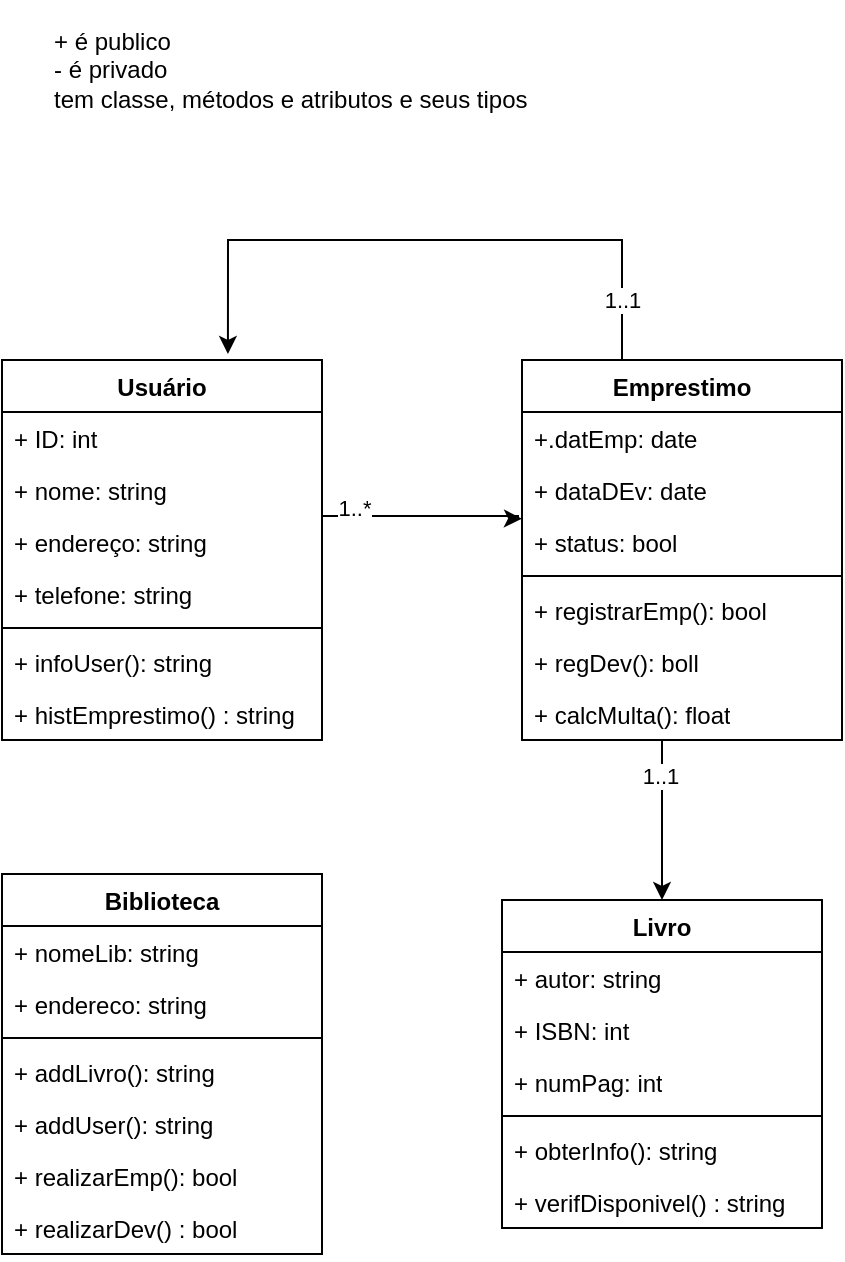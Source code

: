 <mxfile version="24.7.8">
  <diagram name="Página-1" id="7JD6gyLi9WGUYiM0xzWv">
    <mxGraphModel dx="627" dy="473" grid="1" gridSize="10" guides="1" tooltips="1" connect="1" arrows="1" fold="1" page="1" pageScale="1" pageWidth="827" pageHeight="1169" math="0" shadow="0">
      <root>
        <mxCell id="0" />
        <mxCell id="1" parent="0" />
        <mxCell id="0kb2eZwJYIRXDXqbz-dz-7" value="+ é publico&lt;div&gt;- é privado&lt;/div&gt;&lt;div&gt;tem classe, métodos e atributos e seus tipos&lt;/div&gt;" style="text;strokeColor=none;fillColor=none;align=left;verticalAlign=middle;spacingLeft=4;spacingRight=4;overflow=hidden;points=[[0,0.5],[1,0.5]];portConstraint=eastwest;rotatable=0;whiteSpace=wrap;html=1;" vertex="1" parent="1">
          <mxGeometry x="220" y="110" width="310" height="70" as="geometry" />
        </mxCell>
        <mxCell id="0kb2eZwJYIRXDXqbz-dz-14" value="Usuário" style="swimlane;fontStyle=1;align=center;verticalAlign=top;childLayout=stackLayout;horizontal=1;startSize=26;horizontalStack=0;resizeParent=1;resizeParentMax=0;resizeLast=0;collapsible=1;marginBottom=0;whiteSpace=wrap;html=1;" vertex="1" parent="1">
          <mxGeometry x="200" y="290" width="160" height="190" as="geometry" />
        </mxCell>
        <mxCell id="0kb2eZwJYIRXDXqbz-dz-15" value="+ ID: int" style="text;strokeColor=none;fillColor=none;align=left;verticalAlign=top;spacingLeft=4;spacingRight=4;overflow=hidden;rotatable=0;points=[[0,0.5],[1,0.5]];portConstraint=eastwest;whiteSpace=wrap;html=1;" vertex="1" parent="0kb2eZwJYIRXDXqbz-dz-14">
          <mxGeometry y="26" width="160" height="26" as="geometry" />
        </mxCell>
        <mxCell id="0kb2eZwJYIRXDXqbz-dz-18" value="+ nome: string" style="text;strokeColor=none;fillColor=none;align=left;verticalAlign=top;spacingLeft=4;spacingRight=4;overflow=hidden;rotatable=0;points=[[0,0.5],[1,0.5]];portConstraint=eastwest;whiteSpace=wrap;html=1;" vertex="1" parent="0kb2eZwJYIRXDXqbz-dz-14">
          <mxGeometry y="52" width="160" height="26" as="geometry" />
        </mxCell>
        <mxCell id="0kb2eZwJYIRXDXqbz-dz-19" value="+ endereço: string" style="text;strokeColor=none;fillColor=none;align=left;verticalAlign=top;spacingLeft=4;spacingRight=4;overflow=hidden;rotatable=0;points=[[0,0.5],[1,0.5]];portConstraint=eastwest;whiteSpace=wrap;html=1;" vertex="1" parent="0kb2eZwJYIRXDXqbz-dz-14">
          <mxGeometry y="78" width="160" height="26" as="geometry" />
        </mxCell>
        <mxCell id="0kb2eZwJYIRXDXqbz-dz-20" value="+ telefone: string" style="text;strokeColor=none;fillColor=none;align=left;verticalAlign=top;spacingLeft=4;spacingRight=4;overflow=hidden;rotatable=0;points=[[0,0.5],[1,0.5]];portConstraint=eastwest;whiteSpace=wrap;html=1;" vertex="1" parent="0kb2eZwJYIRXDXqbz-dz-14">
          <mxGeometry y="104" width="160" height="26" as="geometry" />
        </mxCell>
        <mxCell id="0kb2eZwJYIRXDXqbz-dz-16" value="" style="line;strokeWidth=1;fillColor=none;align=left;verticalAlign=middle;spacingTop=-1;spacingLeft=3;spacingRight=3;rotatable=0;labelPosition=right;points=[];portConstraint=eastwest;strokeColor=inherit;" vertex="1" parent="0kb2eZwJYIRXDXqbz-dz-14">
          <mxGeometry y="130" width="160" height="8" as="geometry" />
        </mxCell>
        <mxCell id="0kb2eZwJYIRXDXqbz-dz-17" value="+ infoUser(): string" style="text;strokeColor=none;fillColor=none;align=left;verticalAlign=top;spacingLeft=4;spacingRight=4;overflow=hidden;rotatable=0;points=[[0,0.5],[1,0.5]];portConstraint=eastwest;whiteSpace=wrap;html=1;" vertex="1" parent="0kb2eZwJYIRXDXqbz-dz-14">
          <mxGeometry y="138" width="160" height="26" as="geometry" />
        </mxCell>
        <mxCell id="0kb2eZwJYIRXDXqbz-dz-21" value="+ histEmprestimo() : string" style="text;strokeColor=none;fillColor=none;align=left;verticalAlign=top;spacingLeft=4;spacingRight=4;overflow=hidden;rotatable=0;points=[[0,0.5],[1,0.5]];portConstraint=eastwest;whiteSpace=wrap;html=1;" vertex="1" parent="0kb2eZwJYIRXDXqbz-dz-14">
          <mxGeometry y="164" width="160" height="26" as="geometry" />
        </mxCell>
        <mxCell id="0kb2eZwJYIRXDXqbz-dz-22" value="Livro" style="swimlane;fontStyle=1;align=center;verticalAlign=top;childLayout=stackLayout;horizontal=1;startSize=26;horizontalStack=0;resizeParent=1;resizeParentMax=0;resizeLast=0;collapsible=1;marginBottom=0;whiteSpace=wrap;html=1;" vertex="1" parent="1">
          <mxGeometry x="450" y="560" width="160" height="164" as="geometry" />
        </mxCell>
        <mxCell id="0kb2eZwJYIRXDXqbz-dz-24" value="+ autor: string" style="text;strokeColor=none;fillColor=none;align=left;verticalAlign=top;spacingLeft=4;spacingRight=4;overflow=hidden;rotatable=0;points=[[0,0.5],[1,0.5]];portConstraint=eastwest;whiteSpace=wrap;html=1;" vertex="1" parent="0kb2eZwJYIRXDXqbz-dz-22">
          <mxGeometry y="26" width="160" height="26" as="geometry" />
        </mxCell>
        <mxCell id="0kb2eZwJYIRXDXqbz-dz-25" value="+ ISBN: int" style="text;strokeColor=none;fillColor=none;align=left;verticalAlign=top;spacingLeft=4;spacingRight=4;overflow=hidden;rotatable=0;points=[[0,0.5],[1,0.5]];portConstraint=eastwest;whiteSpace=wrap;html=1;" vertex="1" parent="0kb2eZwJYIRXDXqbz-dz-22">
          <mxGeometry y="52" width="160" height="26" as="geometry" />
        </mxCell>
        <mxCell id="0kb2eZwJYIRXDXqbz-dz-26" value="+ numPag: int" style="text;strokeColor=none;fillColor=none;align=left;verticalAlign=top;spacingLeft=4;spacingRight=4;overflow=hidden;rotatable=0;points=[[0,0.5],[1,0.5]];portConstraint=eastwest;whiteSpace=wrap;html=1;" vertex="1" parent="0kb2eZwJYIRXDXqbz-dz-22">
          <mxGeometry y="78" width="160" height="26" as="geometry" />
        </mxCell>
        <mxCell id="0kb2eZwJYIRXDXqbz-dz-27" value="" style="line;strokeWidth=1;fillColor=none;align=left;verticalAlign=middle;spacingTop=-1;spacingLeft=3;spacingRight=3;rotatable=0;labelPosition=right;points=[];portConstraint=eastwest;strokeColor=inherit;" vertex="1" parent="0kb2eZwJYIRXDXqbz-dz-22">
          <mxGeometry y="104" width="160" height="8" as="geometry" />
        </mxCell>
        <mxCell id="0kb2eZwJYIRXDXqbz-dz-28" value="+ obterInfo(): string" style="text;strokeColor=none;fillColor=none;align=left;verticalAlign=top;spacingLeft=4;spacingRight=4;overflow=hidden;rotatable=0;points=[[0,0.5],[1,0.5]];portConstraint=eastwest;whiteSpace=wrap;html=1;" vertex="1" parent="0kb2eZwJYIRXDXqbz-dz-22">
          <mxGeometry y="112" width="160" height="26" as="geometry" />
        </mxCell>
        <mxCell id="0kb2eZwJYIRXDXqbz-dz-29" value="+ verifDisponivel() : string" style="text;strokeColor=none;fillColor=none;align=left;verticalAlign=top;spacingLeft=4;spacingRight=4;overflow=hidden;rotatable=0;points=[[0,0.5],[1,0.5]];portConstraint=eastwest;whiteSpace=wrap;html=1;" vertex="1" parent="0kb2eZwJYIRXDXqbz-dz-22">
          <mxGeometry y="138" width="160" height="26" as="geometry" />
        </mxCell>
        <mxCell id="0kb2eZwJYIRXDXqbz-dz-30" value="Emprestimo" style="swimlane;fontStyle=1;align=center;verticalAlign=top;childLayout=stackLayout;horizontal=1;startSize=26;horizontalStack=0;resizeParent=1;resizeParentMax=0;resizeLast=0;collapsible=1;marginBottom=0;whiteSpace=wrap;html=1;" vertex="1" parent="1">
          <mxGeometry x="460" y="290" width="160" height="190" as="geometry" />
        </mxCell>
        <mxCell id="0kb2eZwJYIRXDXqbz-dz-32" value="+.datEmp: date" style="text;strokeColor=none;fillColor=none;align=left;verticalAlign=top;spacingLeft=4;spacingRight=4;overflow=hidden;rotatable=0;points=[[0,0.5],[1,0.5]];portConstraint=eastwest;whiteSpace=wrap;html=1;" vertex="1" parent="0kb2eZwJYIRXDXqbz-dz-30">
          <mxGeometry y="26" width="160" height="26" as="geometry" />
        </mxCell>
        <mxCell id="0kb2eZwJYIRXDXqbz-dz-33" value="+ dataDEv: date" style="text;strokeColor=none;fillColor=none;align=left;verticalAlign=top;spacingLeft=4;spacingRight=4;overflow=hidden;rotatable=0;points=[[0,0.5],[1,0.5]];portConstraint=eastwest;whiteSpace=wrap;html=1;" vertex="1" parent="0kb2eZwJYIRXDXqbz-dz-30">
          <mxGeometry y="52" width="160" height="26" as="geometry" />
        </mxCell>
        <mxCell id="0kb2eZwJYIRXDXqbz-dz-34" value="+ status: bool" style="text;strokeColor=none;fillColor=none;align=left;verticalAlign=top;spacingLeft=4;spacingRight=4;overflow=hidden;rotatable=0;points=[[0,0.5],[1,0.5]];portConstraint=eastwest;whiteSpace=wrap;html=1;" vertex="1" parent="0kb2eZwJYIRXDXqbz-dz-30">
          <mxGeometry y="78" width="160" height="26" as="geometry" />
        </mxCell>
        <mxCell id="0kb2eZwJYIRXDXqbz-dz-35" value="" style="line;strokeWidth=1;fillColor=none;align=left;verticalAlign=middle;spacingTop=-1;spacingLeft=3;spacingRight=3;rotatable=0;labelPosition=right;points=[];portConstraint=eastwest;strokeColor=inherit;" vertex="1" parent="0kb2eZwJYIRXDXqbz-dz-30">
          <mxGeometry y="104" width="160" height="8" as="geometry" />
        </mxCell>
        <mxCell id="0kb2eZwJYIRXDXqbz-dz-36" value="+ registrarEmp(): bool" style="text;strokeColor=none;fillColor=none;align=left;verticalAlign=top;spacingLeft=4;spacingRight=4;overflow=hidden;rotatable=0;points=[[0,0.5],[1,0.5]];portConstraint=eastwest;whiteSpace=wrap;html=1;" vertex="1" parent="0kb2eZwJYIRXDXqbz-dz-30">
          <mxGeometry y="112" width="160" height="26" as="geometry" />
        </mxCell>
        <mxCell id="0kb2eZwJYIRXDXqbz-dz-37" value="+ regDev(): boll" style="text;strokeColor=none;fillColor=none;align=left;verticalAlign=top;spacingLeft=4;spacingRight=4;overflow=hidden;rotatable=0;points=[[0,0.5],[1,0.5]];portConstraint=eastwest;whiteSpace=wrap;html=1;" vertex="1" parent="0kb2eZwJYIRXDXqbz-dz-30">
          <mxGeometry y="138" width="160" height="26" as="geometry" />
        </mxCell>
        <mxCell id="0kb2eZwJYIRXDXqbz-dz-38" value="+ calcMulta(): float" style="text;strokeColor=none;fillColor=none;align=left;verticalAlign=top;spacingLeft=4;spacingRight=4;overflow=hidden;rotatable=0;points=[[0,0.5],[1,0.5]];portConstraint=eastwest;whiteSpace=wrap;html=1;" vertex="1" parent="0kb2eZwJYIRXDXqbz-dz-30">
          <mxGeometry y="164" width="160" height="26" as="geometry" />
        </mxCell>
        <mxCell id="0kb2eZwJYIRXDXqbz-dz-39" value="Biblioteca" style="swimlane;fontStyle=1;align=center;verticalAlign=top;childLayout=stackLayout;horizontal=1;startSize=26;horizontalStack=0;resizeParent=1;resizeParentMax=0;resizeLast=0;collapsible=1;marginBottom=0;whiteSpace=wrap;html=1;" vertex="1" parent="1">
          <mxGeometry x="200" y="547" width="160" height="190" as="geometry" />
        </mxCell>
        <mxCell id="0kb2eZwJYIRXDXqbz-dz-40" value="+ nomeLib: string" style="text;strokeColor=none;fillColor=none;align=left;verticalAlign=top;spacingLeft=4;spacingRight=4;overflow=hidden;rotatable=0;points=[[0,0.5],[1,0.5]];portConstraint=eastwest;whiteSpace=wrap;html=1;" vertex="1" parent="0kb2eZwJYIRXDXqbz-dz-39">
          <mxGeometry y="26" width="160" height="26" as="geometry" />
        </mxCell>
        <mxCell id="0kb2eZwJYIRXDXqbz-dz-41" value="+ endereco: string" style="text;strokeColor=none;fillColor=none;align=left;verticalAlign=top;spacingLeft=4;spacingRight=4;overflow=hidden;rotatable=0;points=[[0,0.5],[1,0.5]];portConstraint=eastwest;whiteSpace=wrap;html=1;" vertex="1" parent="0kb2eZwJYIRXDXqbz-dz-39">
          <mxGeometry y="52" width="160" height="26" as="geometry" />
        </mxCell>
        <mxCell id="0kb2eZwJYIRXDXqbz-dz-43" value="" style="line;strokeWidth=1;fillColor=none;align=left;verticalAlign=middle;spacingTop=-1;spacingLeft=3;spacingRight=3;rotatable=0;labelPosition=right;points=[];portConstraint=eastwest;strokeColor=inherit;" vertex="1" parent="0kb2eZwJYIRXDXqbz-dz-39">
          <mxGeometry y="78" width="160" height="8" as="geometry" />
        </mxCell>
        <mxCell id="0kb2eZwJYIRXDXqbz-dz-44" value="+ addLivro(): string" style="text;strokeColor=none;fillColor=none;align=left;verticalAlign=top;spacingLeft=4;spacingRight=4;overflow=hidden;rotatable=0;points=[[0,0.5],[1,0.5]];portConstraint=eastwest;whiteSpace=wrap;html=1;" vertex="1" parent="0kb2eZwJYIRXDXqbz-dz-39">
          <mxGeometry y="86" width="160" height="26" as="geometry" />
        </mxCell>
        <mxCell id="0kb2eZwJYIRXDXqbz-dz-45" value="+ addUser(): string" style="text;strokeColor=none;fillColor=none;align=left;verticalAlign=top;spacingLeft=4;spacingRight=4;overflow=hidden;rotatable=0;points=[[0,0.5],[1,0.5]];portConstraint=eastwest;whiteSpace=wrap;html=1;" vertex="1" parent="0kb2eZwJYIRXDXqbz-dz-39">
          <mxGeometry y="112" width="160" height="26" as="geometry" />
        </mxCell>
        <mxCell id="0kb2eZwJYIRXDXqbz-dz-46" value="+ realizarEmp(): bool" style="text;strokeColor=none;fillColor=none;align=left;verticalAlign=top;spacingLeft=4;spacingRight=4;overflow=hidden;rotatable=0;points=[[0,0.5],[1,0.5]];portConstraint=eastwest;whiteSpace=wrap;html=1;" vertex="1" parent="0kb2eZwJYIRXDXqbz-dz-39">
          <mxGeometry y="138" width="160" height="26" as="geometry" />
        </mxCell>
        <mxCell id="0kb2eZwJYIRXDXqbz-dz-47" value="+ realizarDev() : bool" style="text;strokeColor=none;fillColor=none;align=left;verticalAlign=top;spacingLeft=4;spacingRight=4;overflow=hidden;rotatable=0;points=[[0,0.5],[1,0.5]];portConstraint=eastwest;whiteSpace=wrap;html=1;" vertex="1" parent="0kb2eZwJYIRXDXqbz-dz-39">
          <mxGeometry y="164" width="160" height="26" as="geometry" />
        </mxCell>
        <mxCell id="0kb2eZwJYIRXDXqbz-dz-48" style="edgeStyle=orthogonalEdgeStyle;rounded=0;orthogonalLoop=1;jettySize=auto;html=1;entryX=0;entryY=0.051;entryDx=0;entryDy=0;entryPerimeter=0;" edge="1" parent="1" source="0kb2eZwJYIRXDXqbz-dz-19" target="0kb2eZwJYIRXDXqbz-dz-34">
          <mxGeometry relative="1" as="geometry">
            <Array as="points">
              <mxPoint x="458" y="368" />
              <mxPoint x="458" y="369" />
            </Array>
          </mxGeometry>
        </mxCell>
        <mxCell id="0kb2eZwJYIRXDXqbz-dz-49" value="1..*" style="edgeLabel;html=1;align=center;verticalAlign=middle;resizable=0;points=[];" vertex="1" connectable="0" parent="0kb2eZwJYIRXDXqbz-dz-48">
          <mxGeometry x="-0.681" y="4" relative="1" as="geometry">
            <mxPoint as="offset" />
          </mxGeometry>
        </mxCell>
        <mxCell id="0kb2eZwJYIRXDXqbz-dz-53" style="edgeStyle=orthogonalEdgeStyle;rounded=0;orthogonalLoop=1;jettySize=auto;html=1;" edge="1" parent="1" source="0kb2eZwJYIRXDXqbz-dz-38" target="0kb2eZwJYIRXDXqbz-dz-22">
          <mxGeometry relative="1" as="geometry">
            <Array as="points">
              <mxPoint x="530" y="510" />
              <mxPoint x="530" y="510" />
            </Array>
          </mxGeometry>
        </mxCell>
        <mxCell id="0kb2eZwJYIRXDXqbz-dz-54" value="1..1" style="edgeLabel;html=1;align=center;verticalAlign=middle;resizable=0;points=[];" vertex="1" connectable="0" parent="0kb2eZwJYIRXDXqbz-dz-53">
          <mxGeometry x="-0.56" y="-1" relative="1" as="geometry">
            <mxPoint as="offset" />
          </mxGeometry>
        </mxCell>
        <mxCell id="0kb2eZwJYIRXDXqbz-dz-55" style="edgeStyle=orthogonalEdgeStyle;rounded=0;orthogonalLoop=1;jettySize=auto;html=1;entryX=0.706;entryY=-0.016;entryDx=0;entryDy=0;entryPerimeter=0;" edge="1" parent="1" source="0kb2eZwJYIRXDXqbz-dz-30" target="0kb2eZwJYIRXDXqbz-dz-14">
          <mxGeometry relative="1" as="geometry">
            <Array as="points">
              <mxPoint x="510" y="230" />
              <mxPoint x="313" y="230" />
            </Array>
          </mxGeometry>
        </mxCell>
        <mxCell id="0kb2eZwJYIRXDXqbz-dz-56" value="1..1" style="edgeLabel;html=1;align=center;verticalAlign=middle;resizable=0;points=[];" vertex="1" connectable="0" parent="0kb2eZwJYIRXDXqbz-dz-55">
          <mxGeometry x="-0.81" relative="1" as="geometry">
            <mxPoint as="offset" />
          </mxGeometry>
        </mxCell>
      </root>
    </mxGraphModel>
  </diagram>
</mxfile>
